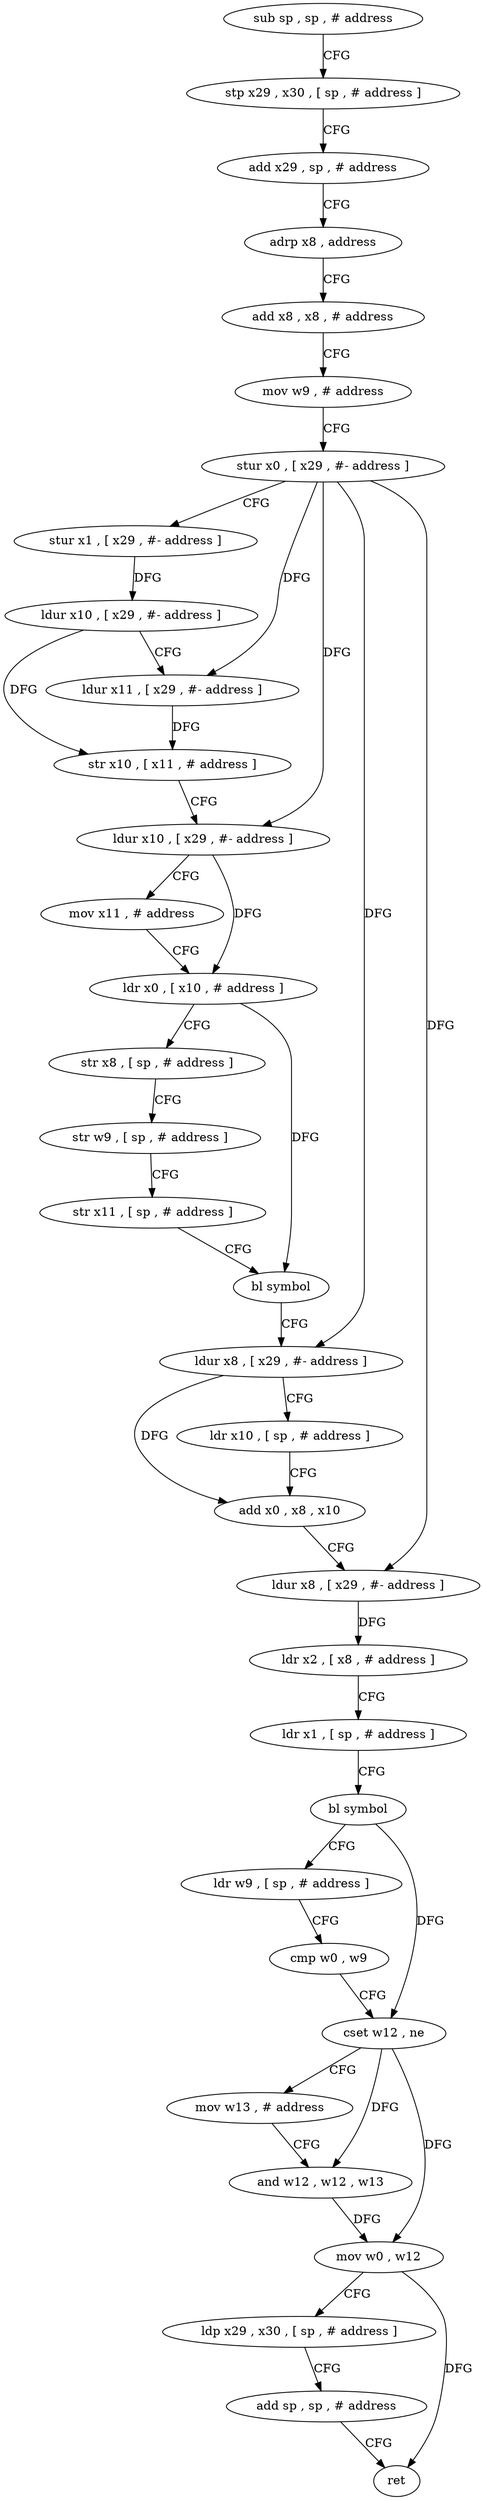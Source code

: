 digraph "func" {
"81360" [label = "sub sp , sp , # address" ]
"81364" [label = "stp x29 , x30 , [ sp , # address ]" ]
"81368" [label = "add x29 , sp , # address" ]
"81372" [label = "adrp x8 , address" ]
"81376" [label = "add x8 , x8 , # address" ]
"81380" [label = "mov w9 , # address" ]
"81384" [label = "stur x0 , [ x29 , #- address ]" ]
"81388" [label = "stur x1 , [ x29 , #- address ]" ]
"81392" [label = "ldur x10 , [ x29 , #- address ]" ]
"81396" [label = "ldur x11 , [ x29 , #- address ]" ]
"81400" [label = "str x10 , [ x11 , # address ]" ]
"81404" [label = "ldur x10 , [ x29 , #- address ]" ]
"81408" [label = "mov x11 , # address" ]
"81412" [label = "ldr x0 , [ x10 , # address ]" ]
"81416" [label = "str x8 , [ sp , # address ]" ]
"81420" [label = "str w9 , [ sp , # address ]" ]
"81424" [label = "str x11 , [ sp , # address ]" ]
"81428" [label = "bl symbol" ]
"81432" [label = "ldur x8 , [ x29 , #- address ]" ]
"81436" [label = "ldr x10 , [ sp , # address ]" ]
"81440" [label = "add x0 , x8 , x10" ]
"81444" [label = "ldur x8 , [ x29 , #- address ]" ]
"81448" [label = "ldr x2 , [ x8 , # address ]" ]
"81452" [label = "ldr x1 , [ sp , # address ]" ]
"81456" [label = "bl symbol" ]
"81460" [label = "ldr w9 , [ sp , # address ]" ]
"81464" [label = "cmp w0 , w9" ]
"81468" [label = "cset w12 , ne" ]
"81472" [label = "mov w13 , # address" ]
"81476" [label = "and w12 , w12 , w13" ]
"81480" [label = "mov w0 , w12" ]
"81484" [label = "ldp x29 , x30 , [ sp , # address ]" ]
"81488" [label = "add sp , sp , # address" ]
"81492" [label = "ret" ]
"81360" -> "81364" [ label = "CFG" ]
"81364" -> "81368" [ label = "CFG" ]
"81368" -> "81372" [ label = "CFG" ]
"81372" -> "81376" [ label = "CFG" ]
"81376" -> "81380" [ label = "CFG" ]
"81380" -> "81384" [ label = "CFG" ]
"81384" -> "81388" [ label = "CFG" ]
"81384" -> "81396" [ label = "DFG" ]
"81384" -> "81404" [ label = "DFG" ]
"81384" -> "81432" [ label = "DFG" ]
"81384" -> "81444" [ label = "DFG" ]
"81388" -> "81392" [ label = "DFG" ]
"81392" -> "81396" [ label = "CFG" ]
"81392" -> "81400" [ label = "DFG" ]
"81396" -> "81400" [ label = "DFG" ]
"81400" -> "81404" [ label = "CFG" ]
"81404" -> "81408" [ label = "CFG" ]
"81404" -> "81412" [ label = "DFG" ]
"81408" -> "81412" [ label = "CFG" ]
"81412" -> "81416" [ label = "CFG" ]
"81412" -> "81428" [ label = "DFG" ]
"81416" -> "81420" [ label = "CFG" ]
"81420" -> "81424" [ label = "CFG" ]
"81424" -> "81428" [ label = "CFG" ]
"81428" -> "81432" [ label = "CFG" ]
"81432" -> "81436" [ label = "CFG" ]
"81432" -> "81440" [ label = "DFG" ]
"81436" -> "81440" [ label = "CFG" ]
"81440" -> "81444" [ label = "CFG" ]
"81444" -> "81448" [ label = "DFG" ]
"81448" -> "81452" [ label = "CFG" ]
"81452" -> "81456" [ label = "CFG" ]
"81456" -> "81460" [ label = "CFG" ]
"81456" -> "81468" [ label = "DFG" ]
"81460" -> "81464" [ label = "CFG" ]
"81464" -> "81468" [ label = "CFG" ]
"81468" -> "81472" [ label = "CFG" ]
"81468" -> "81476" [ label = "DFG" ]
"81468" -> "81480" [ label = "DFG" ]
"81472" -> "81476" [ label = "CFG" ]
"81476" -> "81480" [ label = "DFG" ]
"81480" -> "81484" [ label = "CFG" ]
"81480" -> "81492" [ label = "DFG" ]
"81484" -> "81488" [ label = "CFG" ]
"81488" -> "81492" [ label = "CFG" ]
}
